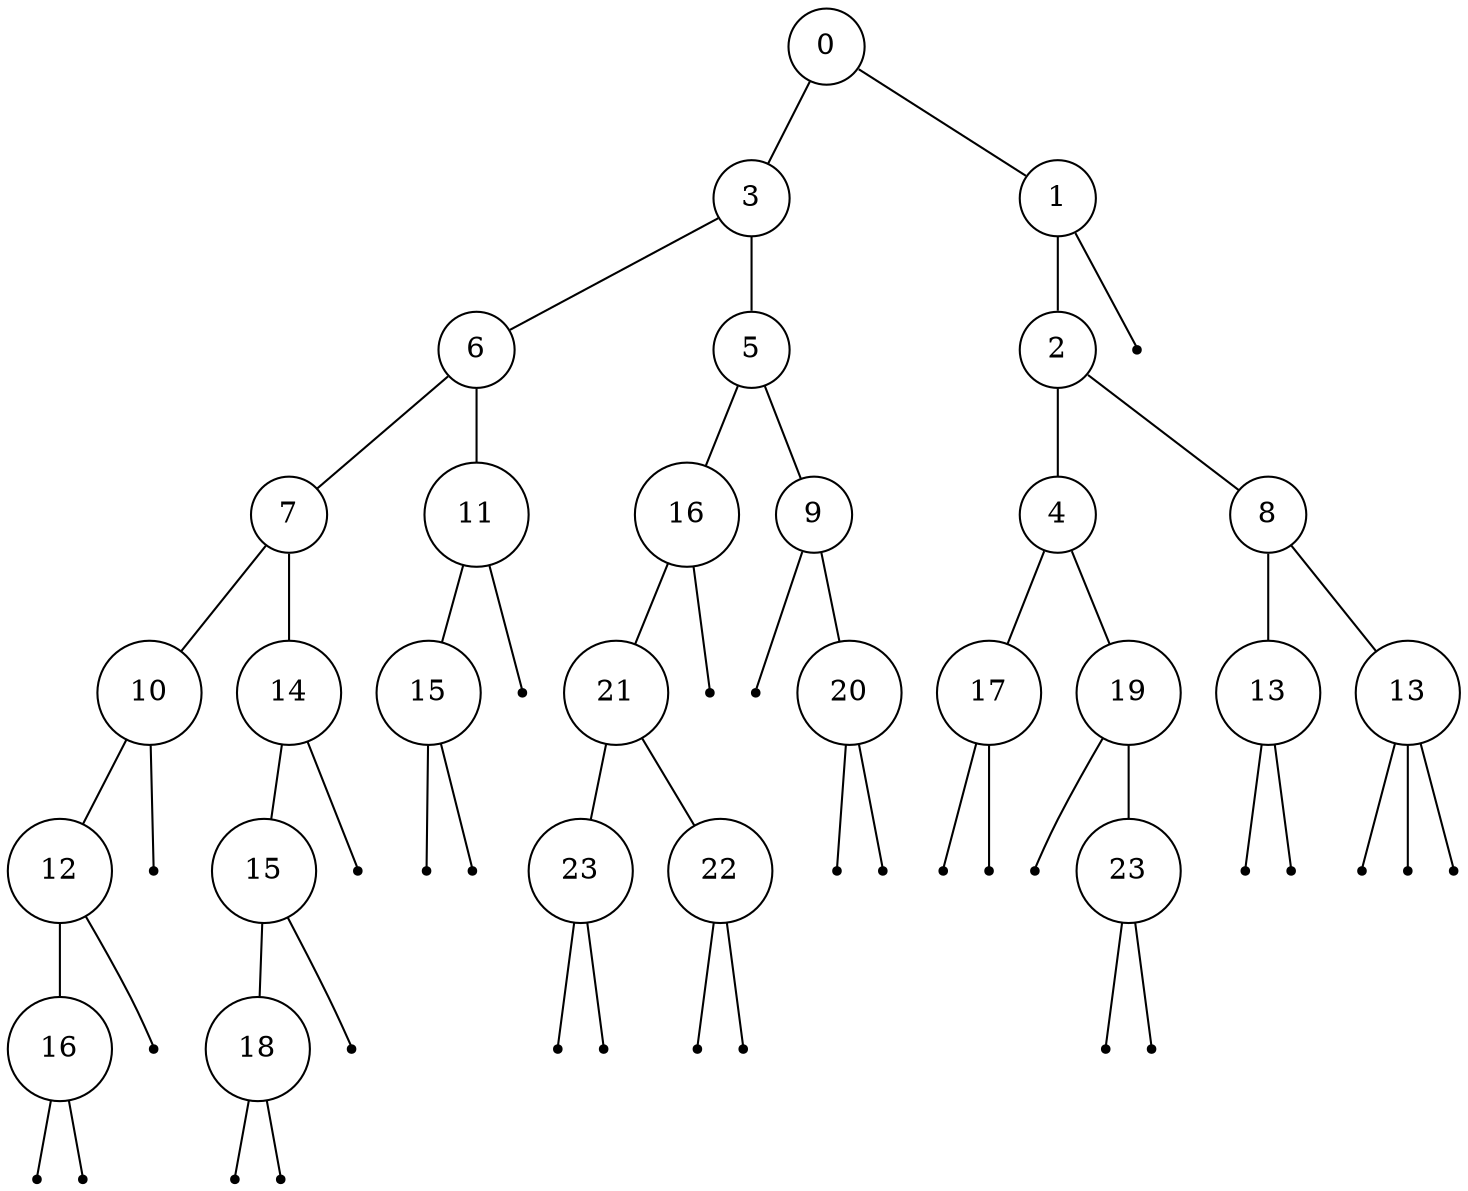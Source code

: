 digraph {
  edge [arrowhead = none, arrowtail=none];
treeimplementationSchroderTreeImpl5caf905d [label="0", shape=circle, width=0.1];
treeimplementationSchroderTreeImpl5caf905d -> treeimplementationSchroderTreeImpl27716f4;
treeimplementationSchroderTreeImpl5caf905d -> treeimplementationSchroderTreeImpl8efb846;
treeimplementationSchroderTreeImpl27716f4 [label="3", shape=circle, width=0.1];
treeimplementationSchroderTreeImpl27716f4 -> treeimplementationSchroderTreeImpl2a84aee7;
treeimplementationSchroderTreeImpl27716f4 -> treeimplementationSchroderTreeImpla09ee92;
treeimplementationSchroderTreeImpl2a84aee7 [label="6", shape=circle, width=0.1];
treeimplementationSchroderTreeImpl2a84aee7 -> treeimplementationSchroderTreeImpl30f39991;
treeimplementationSchroderTreeImpl2a84aee7 -> treeimplementationSchroderTreeImpl452b3a41;
treeimplementationSchroderTreeImpl30f39991 [label="7", shape=circle, width=0.1];
treeimplementationSchroderTreeImpl30f39991 -> treeimplementationSchroderTreeImpl4a574795;
treeimplementationSchroderTreeImpl30f39991 -> treeimplementationSchroderTreeImplf6f4d33;
treeimplementationSchroderTreeImpl4a574795 [label="10", shape=circle, width=0.1];
treeimplementationSchroderTreeImpl4a574795 -> treeimplementationSchroderTreeImpl23fc625e;
treeimplementationSchroderTreeImpl4a574795 -> treeimplementationSchroderTreeImpl3f99bd52;
treeimplementationSchroderTreeImpl23fc625e [label="12", shape=circle, width=0.1];
treeimplementationSchroderTreeImpl23fc625e -> treeimplementationSchroderTreeImpl4f023edb;
treeimplementationSchroderTreeImpl23fc625e -> treeimplementationSchroderTreeImpl3a71f4dd;
treeimplementationSchroderTreeImpl4f023edb [label="16", shape=circle, width=0.1];
treeimplementationSchroderTreeImpl4f023edb -> treeimplementationSchroderTreeImpl7adf9f5f;
treeimplementationSchroderTreeImpl4f023edb -> treeimplementationSchroderTreeImpl85ede7b;
treeimplementationSchroderTreeImpl7adf9f5f [label="", shape=point];
treeimplementationSchroderTreeImpl85ede7b [label="", shape=point];
treeimplementationSchroderTreeImpl3a71f4dd [label="", shape=point];
treeimplementationSchroderTreeImpl3f99bd52 [label="", shape=point];
treeimplementationSchroderTreeImplf6f4d33 [label="14", shape=circle, width=0.1];
treeimplementationSchroderTreeImplf6f4d33 -> treeimplementationSchroderTreeImpl5674cd4d;
treeimplementationSchroderTreeImplf6f4d33 -> treeimplementationSchroderTreeImpl63961c42;
treeimplementationSchroderTreeImpl5674cd4d [label="15", shape=circle, width=0.1];
treeimplementationSchroderTreeImpl5674cd4d -> treeimplementationSchroderTreeImpl65b54208;
treeimplementationSchroderTreeImpl5674cd4d -> treeimplementationSchroderTreeImpl1be6f5c3;
treeimplementationSchroderTreeImpl65b54208 [label="18", shape=circle, width=0.1];
treeimplementationSchroderTreeImpl65b54208 -> treeimplementationSchroderTreeImpl6b884d57;
treeimplementationSchroderTreeImpl65b54208 -> treeimplementationSchroderTreeImpl38af3868;
treeimplementationSchroderTreeImpl6b884d57 [label="", shape=point];
treeimplementationSchroderTreeImpl38af3868 [label="", shape=point];
treeimplementationSchroderTreeImpl1be6f5c3 [label="", shape=point];
treeimplementationSchroderTreeImpl63961c42 [label="", shape=point];
treeimplementationSchroderTreeImpl452b3a41 [label="11", shape=circle, width=0.1];
treeimplementationSchroderTreeImpl452b3a41 -> treeimplementationSchroderTreeImpl77459877;
treeimplementationSchroderTreeImpl452b3a41 -> treeimplementationSchroderTreeImpl5b2133b1;
treeimplementationSchroderTreeImpl77459877 [label="15", shape=circle, width=0.1];
treeimplementationSchroderTreeImpl77459877 -> treeimplementationSchroderTreeImpl72ea2f77;
treeimplementationSchroderTreeImpl77459877 -> treeimplementationSchroderTreeImpl33c7353a;
treeimplementationSchroderTreeImpl72ea2f77 [label="", shape=point];
treeimplementationSchroderTreeImpl33c7353a [label="", shape=point];
treeimplementationSchroderTreeImpl5b2133b1 [label="", shape=point];
treeimplementationSchroderTreeImpla09ee92 [label="5", shape=circle, width=0.1];
treeimplementationSchroderTreeImpla09ee92 -> treeimplementationSchroderTreeImpl681a9515;
treeimplementationSchroderTreeImpla09ee92 -> treeimplementationSchroderTreeImpl3af49f1c;
treeimplementationSchroderTreeImpl681a9515 [label="16", shape=circle, width=0.1];
treeimplementationSchroderTreeImpl681a9515 -> treeimplementationSchroderTreeImpl19469ea2;
treeimplementationSchroderTreeImpl681a9515 -> treeimplementationSchroderTreeImpl13221655;
treeimplementationSchroderTreeImpl19469ea2 [label="21", shape=circle, width=0.1];
treeimplementationSchroderTreeImpl19469ea2 -> treeimplementationSchroderTreeImpl2f2c9b19;
treeimplementationSchroderTreeImpl19469ea2 -> treeimplementationSchroderTreeImpl31befd9f;
treeimplementationSchroderTreeImpl2f2c9b19 [label="23", shape=circle, width=0.1];
treeimplementationSchroderTreeImpl2f2c9b19 -> treeimplementationSchroderTreeImpl1c20c684;
treeimplementationSchroderTreeImpl2f2c9b19 -> treeimplementationSchroderTreeImpl1fb3ebeb;
treeimplementationSchroderTreeImpl1c20c684 [label="", shape=point];
treeimplementationSchroderTreeImpl1fb3ebeb [label="", shape=point];
treeimplementationSchroderTreeImpl31befd9f [label="22", shape=circle, width=0.1];
treeimplementationSchroderTreeImpl31befd9f -> treeimplementationSchroderTreeImpl548c4f57;
treeimplementationSchroderTreeImpl31befd9f -> treeimplementationSchroderTreeImpl1218025c;
treeimplementationSchroderTreeImpl548c4f57 [label="", shape=point];
treeimplementationSchroderTreeImpl1218025c [label="", shape=point];
treeimplementationSchroderTreeImpl13221655 [label="", shape=point];
treeimplementationSchroderTreeImpl3af49f1c [label="9", shape=circle, width=0.1];
treeimplementationSchroderTreeImpl3af49f1c -> treeimplementationSchroderTreeImpl816f27d;
treeimplementationSchroderTreeImpl3af49f1c -> treeimplementationSchroderTreeImpl87aac27;
treeimplementationSchroderTreeImpl816f27d [label="", shape=point];
treeimplementationSchroderTreeImpl87aac27 [label="20", shape=circle, width=0.1];
treeimplementationSchroderTreeImpl87aac27 -> treeimplementationSchroderTreeImpl3e3abc88;
treeimplementationSchroderTreeImpl87aac27 -> treeimplementationSchroderTreeImpl6ce253f1;
treeimplementationSchroderTreeImpl3e3abc88 [label="", shape=point];
treeimplementationSchroderTreeImpl6ce253f1 [label="", shape=point];
treeimplementationSchroderTreeImpl8efb846 [label="1", shape=circle, width=0.1];
treeimplementationSchroderTreeImpl8efb846 -> treeimplementationSchroderTreeImpl53d8d10a;
treeimplementationSchroderTreeImpl8efb846 -> treeimplementationSchroderTreeImple9e54c2;
treeimplementationSchroderTreeImpl53d8d10a [label="2", shape=circle, width=0.1];
treeimplementationSchroderTreeImpl53d8d10a -> treeimplementationSchroderTreeImpl65ab7765;
treeimplementationSchroderTreeImpl53d8d10a -> treeimplementationSchroderTreeImpl1b28cdfa;
treeimplementationSchroderTreeImpl65ab7765 [label="4", shape=circle, width=0.1];
treeimplementationSchroderTreeImpl65ab7765 -> treeimplementationSchroderTreeImpleed1f14;
treeimplementationSchroderTreeImpl65ab7765 -> treeimplementationSchroderTreeImpl7229724f;
treeimplementationSchroderTreeImpleed1f14 [label="17", shape=circle, width=0.1];
treeimplementationSchroderTreeImpleed1f14 -> treeimplementationSchroderTreeImpl4c873330;
treeimplementationSchroderTreeImpleed1f14 -> treeimplementationSchroderTreeImpl119d7047;
treeimplementationSchroderTreeImpl4c873330 [label="", shape=point];
treeimplementationSchroderTreeImpl119d7047 [label="", shape=point];
treeimplementationSchroderTreeImpl7229724f [label="19", shape=circle, width=0.1];
treeimplementationSchroderTreeImpl7229724f -> treeimplementationSchroderTreeImpl776ec8df;
treeimplementationSchroderTreeImpl7229724f -> treeimplementationSchroderTreeImpl4eec7777;
treeimplementationSchroderTreeImpl776ec8df [label="", shape=point];
treeimplementationSchroderTreeImpl4eec7777 [label="23", shape=circle, width=0.1];
treeimplementationSchroderTreeImpl4eec7777 -> treeimplementationSchroderTreeImpl3b07d329;
treeimplementationSchroderTreeImpl4eec7777 -> treeimplementationSchroderTreeImpl41629346;
treeimplementationSchroderTreeImpl3b07d329 [label="", shape=point];
treeimplementationSchroderTreeImpl41629346 [label="", shape=point];
treeimplementationSchroderTreeImpl1b28cdfa [label="8", shape=circle, width=0.1];
treeimplementationSchroderTreeImpl1b28cdfa -> treeimplementationSchroderTreeImpl404b9385;
treeimplementationSchroderTreeImpl1b28cdfa -> treeimplementationSchroderTreeImpl6d311334;
treeimplementationSchroderTreeImpl404b9385 [label="13", shape=circle, width=0.1];
treeimplementationSchroderTreeImpl404b9385 -> treeimplementationSchroderTreeImpl682a0b20;
treeimplementationSchroderTreeImpl404b9385 -> treeimplementationSchroderTreeImpl3d075dc0;
treeimplementationSchroderTreeImpl682a0b20 [label="", shape=point];
treeimplementationSchroderTreeImpl3d075dc0 [label="", shape=point];
treeimplementationSchroderTreeImpl6d311334 [label="13", shape=circle, width=0.1];
treeimplementationSchroderTreeImpl6d311334 -> treeimplementationSchroderTreeImpl214c265e;
treeimplementationSchroderTreeImpl6d311334 -> treeimplementationSchroderTreeImpl448139f0;
treeimplementationSchroderTreeImpl6d311334 -> treeimplementationSchroderTreeImpl7cca494b;
treeimplementationSchroderTreeImpl214c265e [label="", shape=point];
treeimplementationSchroderTreeImpl448139f0 [label="", shape=point];
treeimplementationSchroderTreeImpl7cca494b [label="", shape=point];
treeimplementationSchroderTreeImple9e54c2 [label="", shape=point];
}